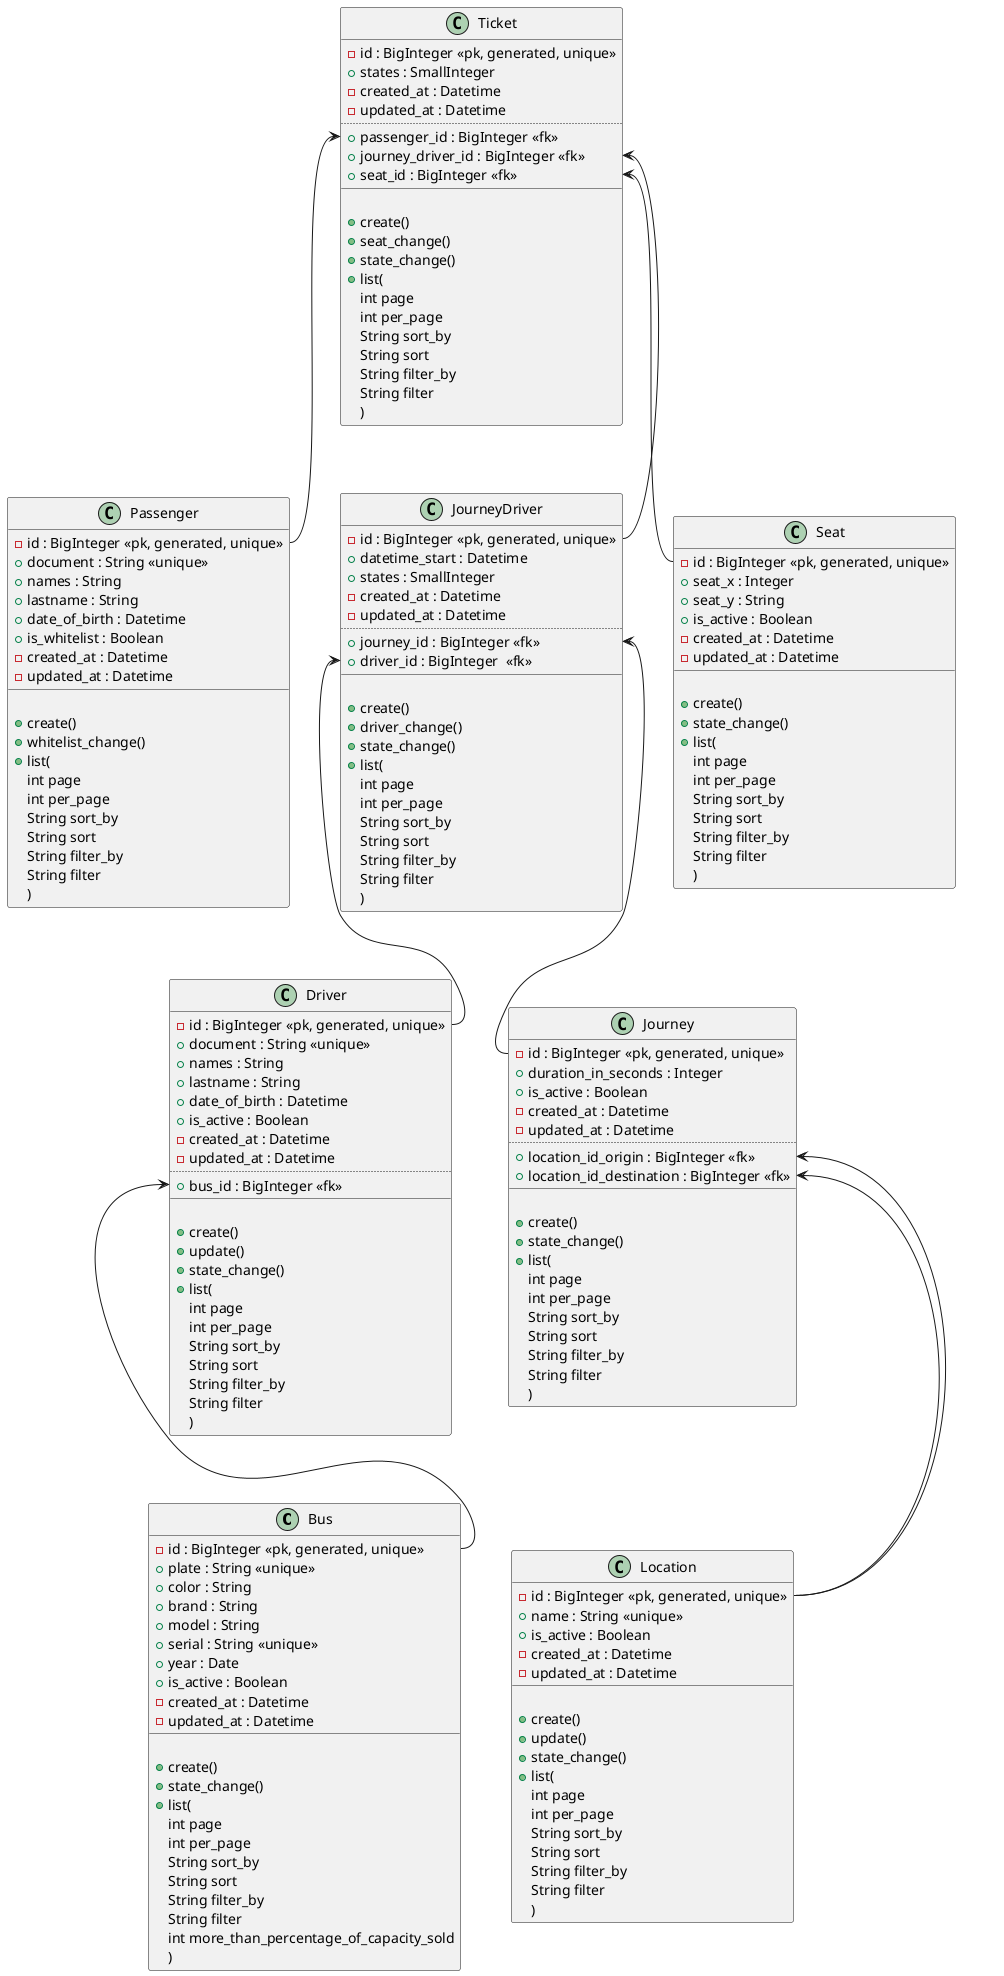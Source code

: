 
@startuml travel_agency_backend

class Bus{
    -{field} id : BigInteger << pk, generated, unique >>
    +{field} plate : String << unique >>
    +{field} color : String
    +{field} brand : String
    +{field} model : String
    +{field} serial : String << unique >>
    +{field} year : Date
    +{field} is_active : Boolean 
    -{field} created_at : Datetime 
    -{field} updated_at : Datetime 
    __

    +{method} create()
    +{method} state_change()
    +{method} list(
        int page
        int per_page
        String sort_by
        String sort
        String filter_by
        String filter
        int more_than_percentage_of_capacity_sold
    )
}

class Driver{
    -{field} id : BigInteger << pk, generated, unique >>
    +{field} document : String << unique >>
    +{field} names : String
    +{field} lastname : String
    +{field} date_of_birth : Datetime
    +{field} is_active : Boolean
    -{field} created_at : Datetime 
    -{field} updated_at : Datetime 
    ..
    +{field} bus_id : BigInteger << fk >>
    __

    +{method} create()
    +{method} update()
    +{method} state_change()
    +{method} list(
        int page
        int per_page
        String sort_by
        String sort
        String filter_by
        String filter
    )
}
Driver::bus_id <-- Bus::id

class Passenger{
    -{field} id : BigInteger << pk, generated, unique >>
    +{field} document : String << unique >>
    +{field} names : String
    +{field} lastname : String
    +{field} date_of_birth : Datetime 
    +{field} is_whitelist : Boolean 
    -{field} created_at : Datetime 
    -{field} updated_at : Datetime 
    __

    +{method} create()
    +{method} whitelist_change()
    +{method} list(
        int page
        int per_page
        String sort_by
        String sort
        String filter_by
        String filter
    )
}

class Location{
    -{field} id : BigInteger << pk, generated, unique >>
    +{field} name : String << unique >>
    +{field} is_active : Boolean
    -{field} created_at : Datetime 
    -{field} updated_at : Datetime 
    __

    +{method} create()
    +{method} update()
    +{method} state_change()
    +{method} list(
        int page
        int per_page
        String sort_by
        String sort
        String filter_by
        String filter
    )
}
class Journey{
    -{field} id : BigInteger << pk, generated, unique >>
    +{field} duration_in_seconds : Integer
    +{field} is_active : Boolean 
    -{field} created_at : Datetime 
    -{field} updated_at : Datetime 
    ..
    +{field} location_id_origin : BigInteger << fk >>
    +{field} location_id_destination : BigInteger << fk >>
    __

    +{method} create()
    +{method} state_change()
    +{method} list(
        int page
        int per_page
        String sort_by
        String sort
        String filter_by
        String filter
    )
}
Journey::location_id_origin <-- Location::id
Journey::location_id_destination <-- Location::id

class JourneyDriver{
    -{field} id : BigInteger << pk, generated, unique >>
    +{field} datetime_start : Datetime
    +{field} states : SmallInteger 
    -{field} created_at : Datetime 
    -{field} updated_at : Datetime 
    ..
    +{field} journey_id : BigInteger << fk >>
    +{field} driver_id : BigInteger  << fk >>
    __

    +{method} create()
    +{method} driver_change()
    +{method} state_change()
    +{method} list(
        int page
        int per_page
        String sort_by
        String sort
        String filter_by
        String filter
    )
}
JourneyDriver::journey_id <-- Journey::id
JourneyDriver::driver_id <-- Driver::id

class Seat{
    -{field} id : BigInteger << pk, generated, unique >>
    +{field} seat_x : Integer
    +{field} seat_y : String 
    +{field} is_active : Boolean 
    -{field} created_at : Datetime 
    -{field} updated_at : Datetime 
    __

    +{method} create()
    +{method} state_change()
    +{method} list(
        int page
        int per_page
        String sort_by
        String sort
        String filter_by
        String filter
    )
}

class Ticket{
    -{field} id : BigInteger << pk, generated, unique >>
    +{field} states : SmallInteger
    -{field} created_at : Datetime 
    -{field} updated_at : Datetime 
    ..
    +{field} passenger_id : BigInteger << fk >>
    +{field} journey_driver_id : BigInteger << fk >>
    +{field} seat_id : BigInteger << fk >>
    __

    +{method} create()
    +{method} seat_change()
    +{method} state_change()
    +{method} list(
        int page
        int per_page
        String sort_by
        String sort
        String filter_by
        String filter
    )
}
Ticket::passenger_id <-- Passenger::id
Ticket::journey_driver_id <-- JourneyDriver::id
Ticket::seat_id <-- Seat::id

@enduml